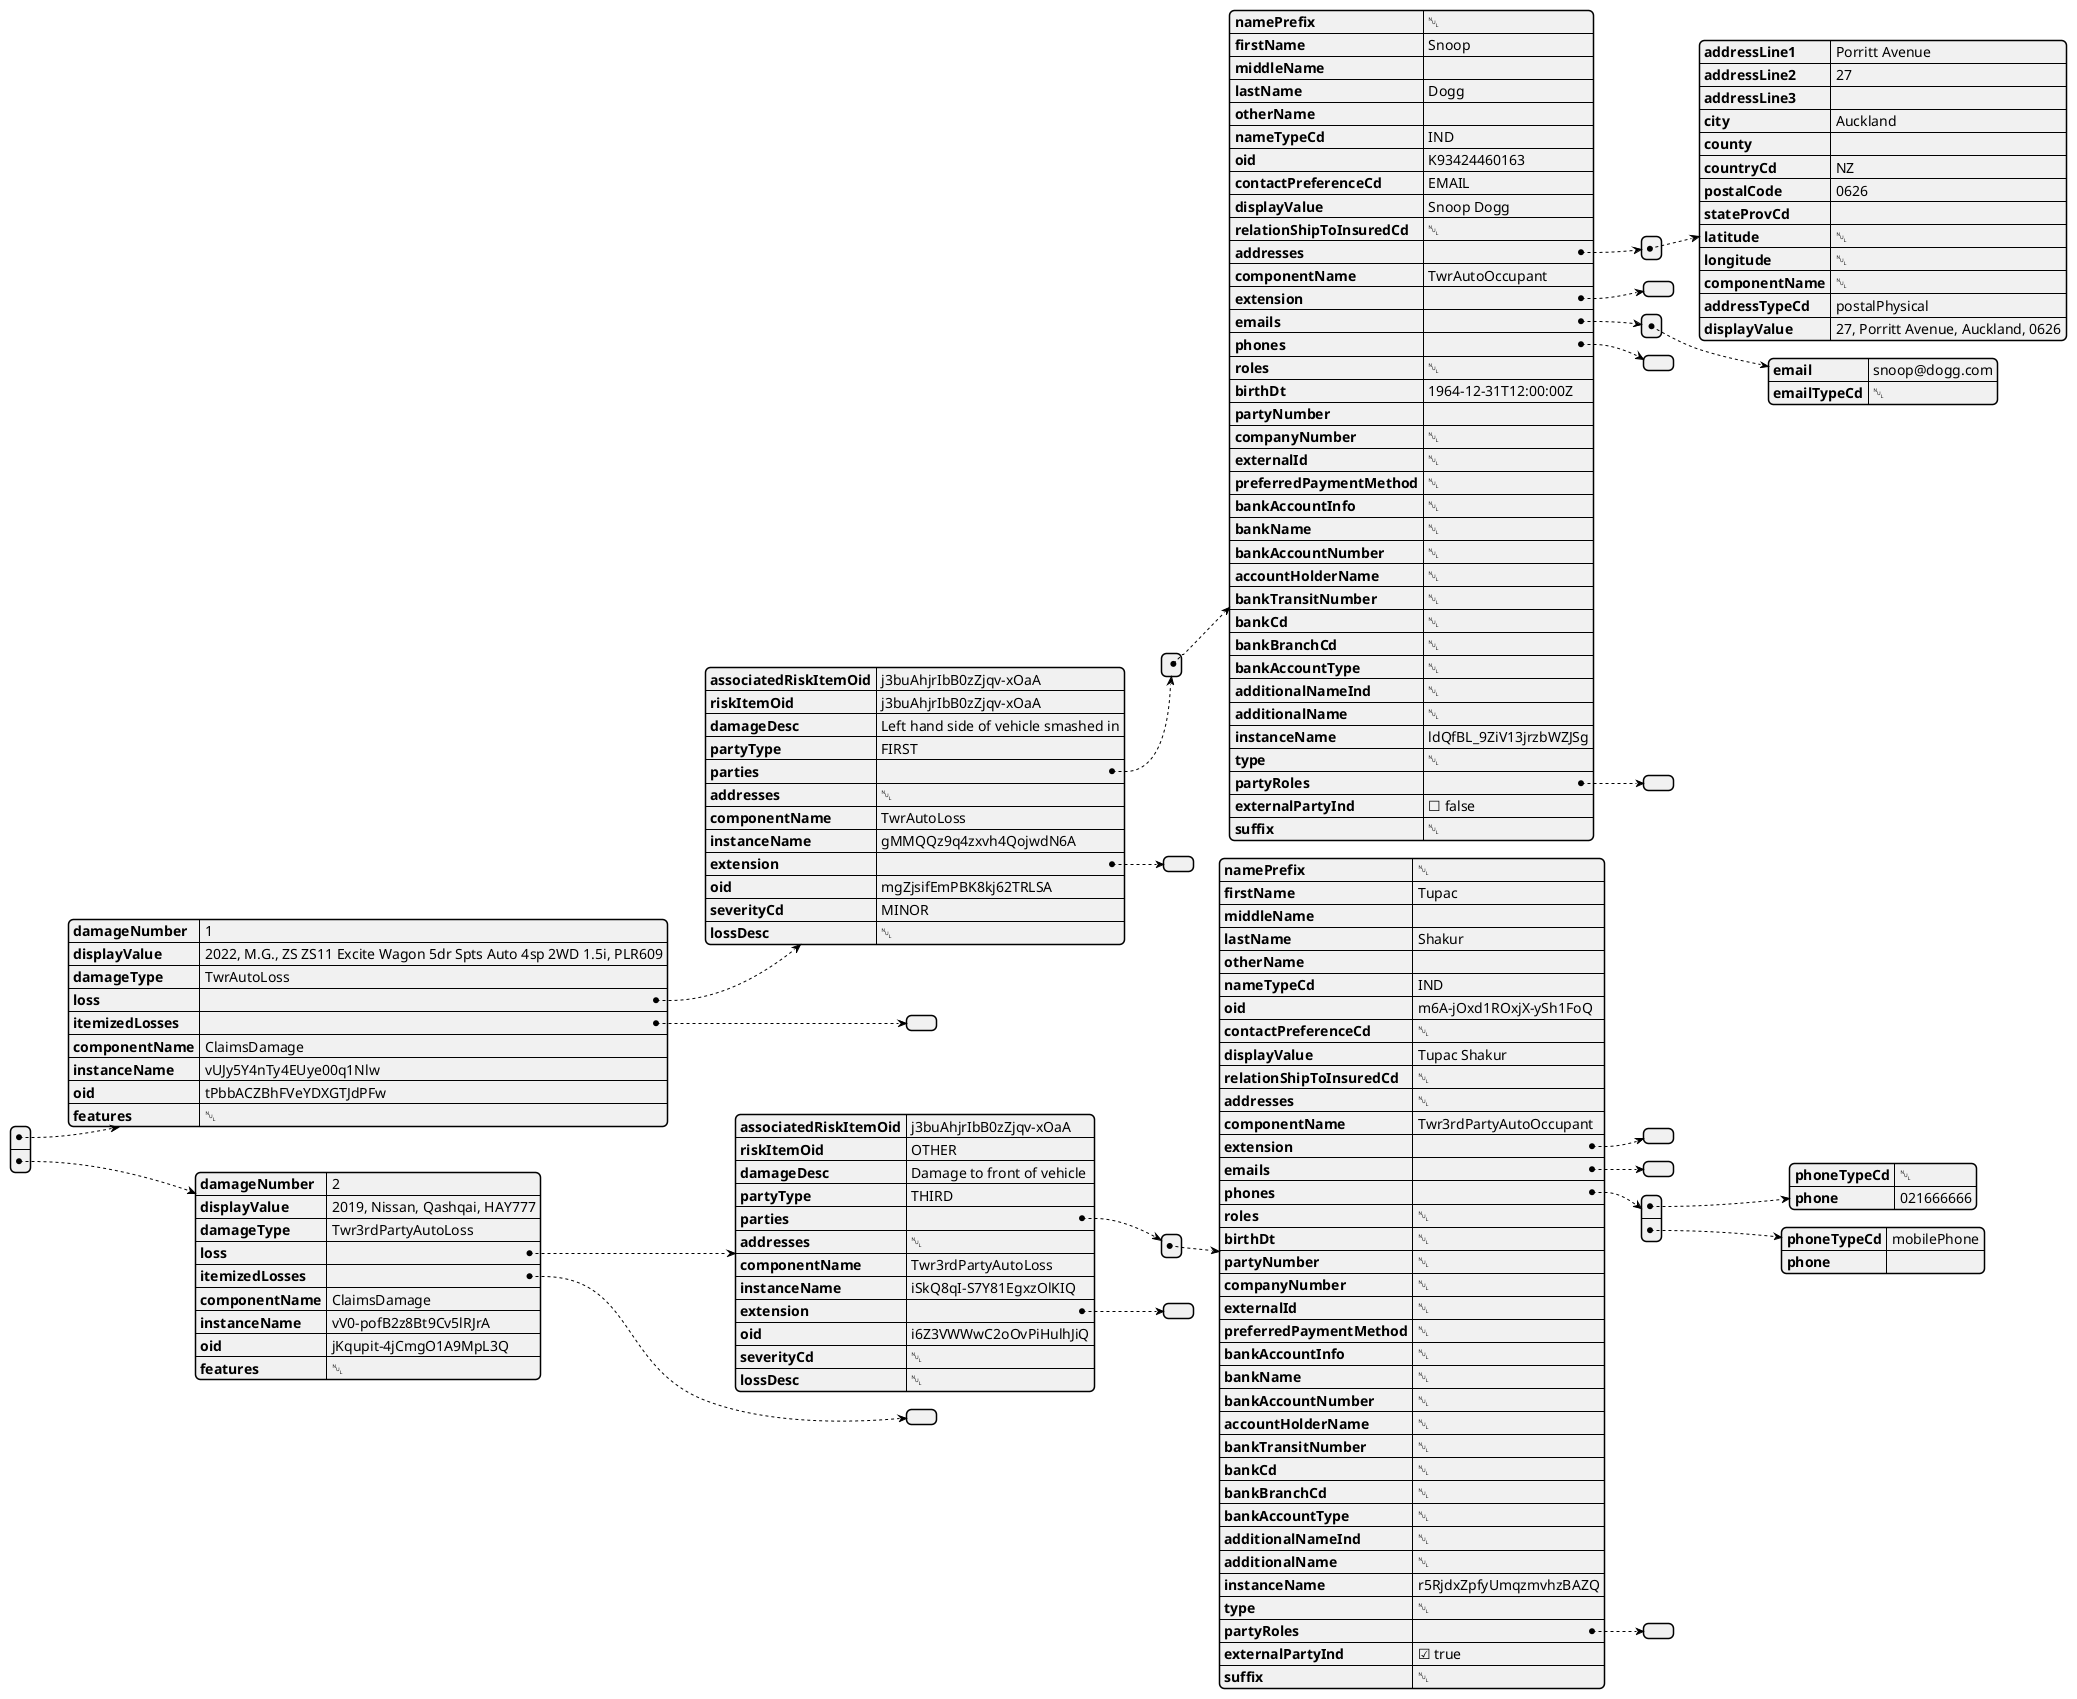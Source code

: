 @startjson

[
  {
    "damageNumber": "1",
    "displayValue": "2022, M.G., ZS ZS11 Excite Wagon 5dr Spts Auto 4sp 2WD 1.5i, PLR609",
    "damageType": "TwrAutoLoss",
    "loss": {
      "associatedRiskItemOid": "j3buAhjrIbB0zZjqv-xOaA",
      "riskItemOid": "j3buAhjrIbB0zZjqv-xOaA",
      "damageDesc": "Left hand side of vehicle smashed in",
      "partyType": "FIRST",
      "parties": [
        {
          "namePrefix": null,
          "firstName": "Snoop",
          "middleName": "",
          "lastName": "Dogg",
          "otherName": "",
          "nameTypeCd": "IND",
          "oid": "K93424460163",
          "contactPreferenceCd": "EMAIL",
          "displayValue": "Snoop Dogg",
          "relationShipToInsuredCd": null,
          "addresses": [
            {
              "addressLine1": "Porritt Avenue",
              "addressLine2": "27",
              "addressLine3": "",
              "city": "Auckland",
              "county": "",
              "countryCd": "NZ",
              "postalCode": "0626",
              "stateProvCd": "",
              "latitude": null,
              "longitude": null,
              "componentName": null,
              "addressTypeCd": "postalPhysical",
              "displayValue": "27, Porritt Avenue, Auckland, 0626"
            }
          ],
          "componentName": "TwrAutoOccupant",
          "extension": {},
          "emails": [
            {
              "email": "snoop@dogg.com",
              "emailTypeCd": null
            }
          ],
          "phones": [],
          "roles": null,
          "birthDt": "1964-12-31T12:00:00Z",
          "partyNumber": "",
          "companyNumber": null,
          "externalId": null,
          "preferredPaymentMethod": null,
          "bankAccountInfo": null,
          "bankName": null,
          "bankAccountNumber": null,
          "accountHolderName": null,
          "bankTransitNumber": null,
          "bankCd": null,
          "bankBranchCd": null,
          "bankAccountType": null,
          "additionalNameInd": null,
          "additionalName": null,
          "instanceName": "ldQfBL_9ZiV13jrzbWZJSg",
          "type": null,
          "partyRoles": [],
          "externalPartyInd": false,
          "suffix": null
        }
      ],
      "addresses": null,
      "componentName": "TwrAutoLoss",
      "instanceName": "gMMQQz9q4zxvh4QojwdN6A",
      "extension": {},
      "oid": "mgZjsifEmPBK8kj62TRLSA",
      "severityCd": "MINOR",
      "lossDesc": null
    },
    "itemizedLosses": [],
    "componentName": "ClaimsDamage",
    "instanceName": "vUJy5Y4nTy4EUye00q1Nlw",
    "oid": "tPbbACZBhFVeYDXGTJdPFw",
    "features": null
  },
  {
    "damageNumber": "2",
    "displayValue": "2019, Nissan, Qashqai, HAY777",
    "damageType": "Twr3rdPartyAutoLoss",
    "loss": {
      "associatedRiskItemOid": "j3buAhjrIbB0zZjqv-xOaA",
      "riskItemOid": "OTHER",
      "damageDesc": "Damage to front of vehicle",
      "partyType": "THIRD",
      "parties": [
        {
          "namePrefix": null,
          "firstName": "Tupac",
          "middleName": "",
          "lastName": "Shakur",
          "otherName": "",
          "nameTypeCd": "IND",
          "oid": "m6A-jOxd1ROxjX-ySh1FoQ",
          "contactPreferenceCd": null,
          "displayValue": "Tupac Shakur",
          "relationShipToInsuredCd": null,
          "addresses": null,
          "componentName": "Twr3rdPartyAutoOccupant",
          "extension": {},
          "emails": [],
          "phones": [
            {
              "phoneTypeCd": null,
              "phone": "021666666"
            },
            {
              "phoneTypeCd": "mobilePhone",
              "phone": ""
            }
          ],
          "roles": null,
          "birthDt": null,
          "partyNumber": null,
          "companyNumber": null,
          "externalId": null,
          "preferredPaymentMethod": null,
          "bankAccountInfo": null,
          "bankName": null,
          "bankAccountNumber": null,
          "accountHolderName": null,
          "bankTransitNumber": null,
          "bankCd": null,
          "bankBranchCd": null,
          "bankAccountType": null,
          "additionalNameInd": null,
          "additionalName": null,
          "instanceName": "r5RjdxZpfyUmqzmvhzBAZQ",
          "type": null,
          "partyRoles": [],
          "externalPartyInd": true,
          "suffix": null
        }
      ],
      "addresses": null,
      "componentName": "Twr3rdPartyAutoLoss",
      "instanceName": "iSkQ8qI-S7Y81EgxzOlKIQ",
      "extension": {},
      "oid": "i6Z3VWWwC2oOvPiHulhJiQ",
      "severityCd": null,
      "lossDesc": null
    },
    "itemizedLosses": [],
    "componentName": "ClaimsDamage",
    "instanceName": "vV0-pofB2z8Bt9Cv5lRJrA",
    "oid": "jKqupit-4jCmgO1A9MpL3Q",
    "features": null
  }
]

@endjson